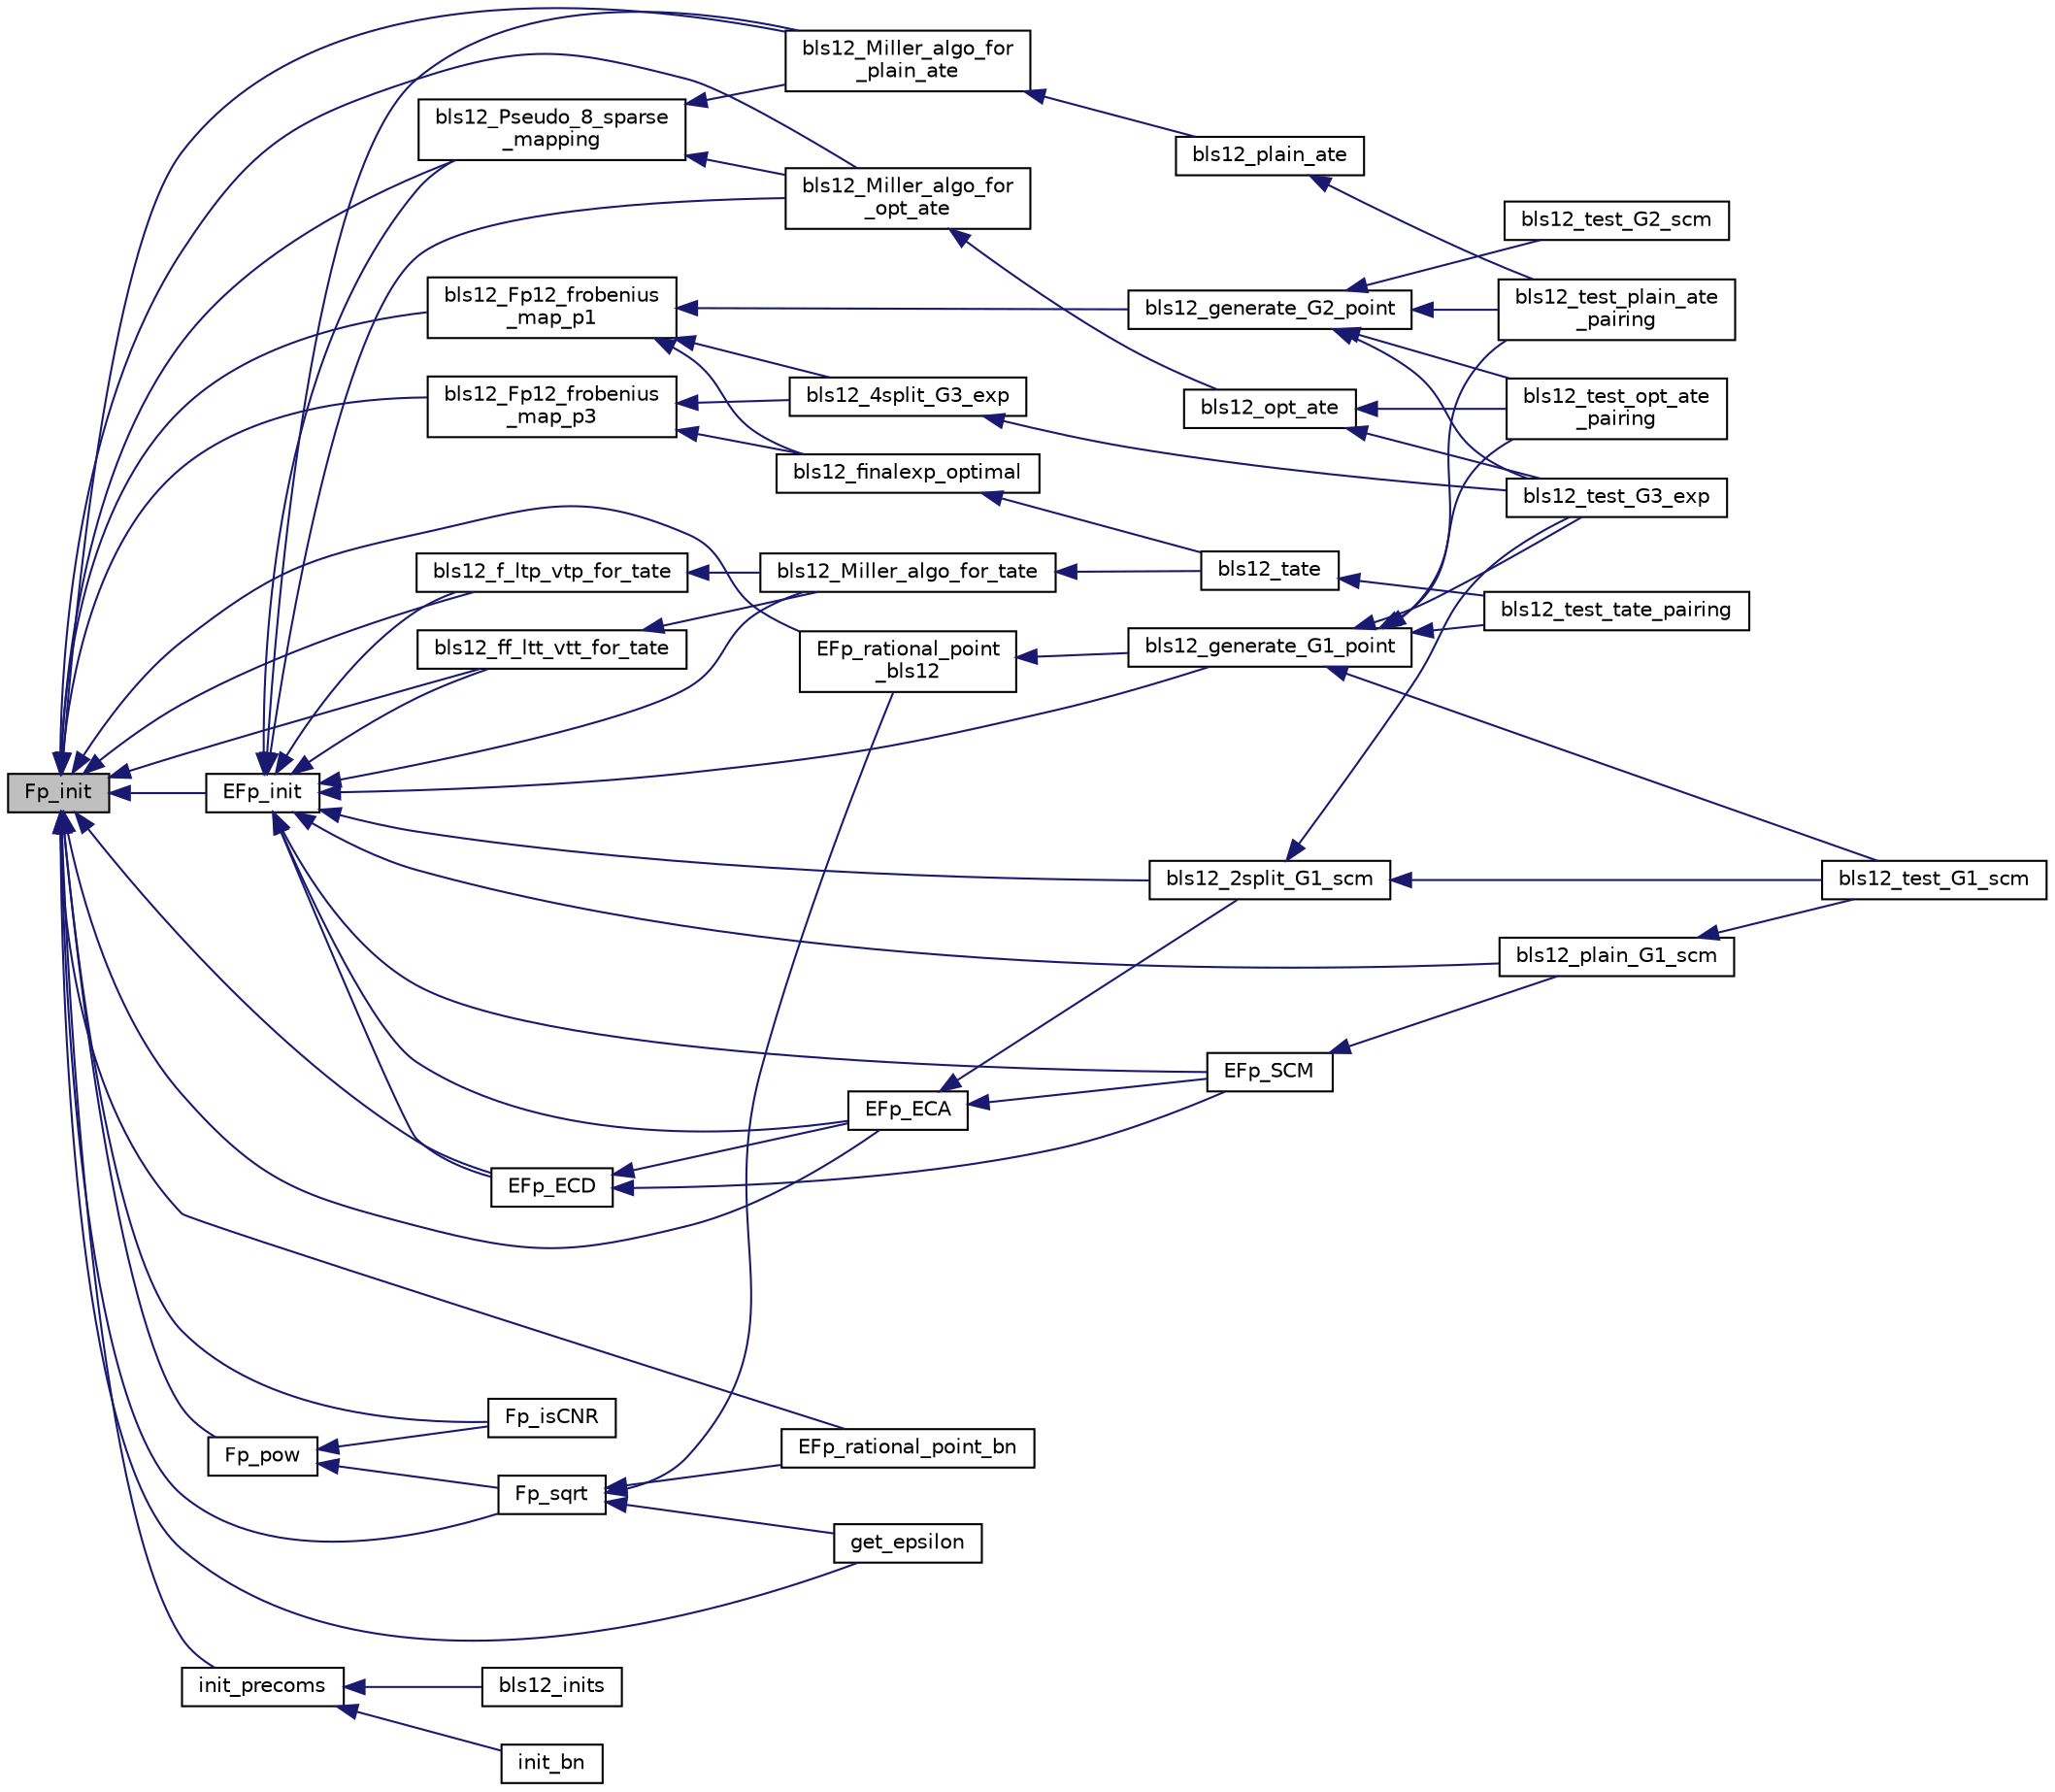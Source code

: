 digraph "Fp_init"
{
  edge [fontname="Helvetica",fontsize="10",labelfontname="Helvetica",labelfontsize="10"];
  node [fontname="Helvetica",fontsize="10",shape=record];
  rankdir="LR";
  Node68 [label="Fp_init",height=0.2,width=0.4,color="black", fillcolor="grey75", style="filled", fontcolor="black"];
  Node68 -> Node69 [dir="back",color="midnightblue",fontsize="10",style="solid"];
  Node69 [label="bls12_f_ltp_vtp_for_tate",height=0.2,width=0.4,color="black", fillcolor="white", style="filled",URL="$bls12__line__tate_8h.html#a1f80689fc6980972d6a85828147271a9"];
  Node69 -> Node70 [dir="back",color="midnightblue",fontsize="10",style="solid"];
  Node70 [label="bls12_Miller_algo_for_tate",height=0.2,width=0.4,color="black", fillcolor="white", style="filled",URL="$bls12__miller__tate_8h.html#a3e6c2d9558c05e1ab32f2c67b03287d5"];
  Node70 -> Node71 [dir="back",color="midnightblue",fontsize="10",style="solid"];
  Node71 [label="bls12_tate",height=0.2,width=0.4,color="black", fillcolor="white", style="filled",URL="$bls12__pairings_8h.html#a83edc7fcbac2490ab67a1e6f746bdd68"];
  Node71 -> Node72 [dir="back",color="midnightblue",fontsize="10",style="solid"];
  Node72 [label="bls12_test_tate_pairing",height=0.2,width=0.4,color="black", fillcolor="white", style="filled",URL="$bls12__test__pairings_8h.html#aab7376446062228691c95fa9ea45da9b"];
  Node68 -> Node73 [dir="back",color="midnightblue",fontsize="10",style="solid"];
  Node73 [label="bls12_ff_ltt_vtt_for_tate",height=0.2,width=0.4,color="black", fillcolor="white", style="filled",URL="$bls12__line__tate_8h.html#a91895df9737048f5ac59ee81633aa247"];
  Node73 -> Node70 [dir="back",color="midnightblue",fontsize="10",style="solid"];
  Node68 -> Node74 [dir="back",color="midnightblue",fontsize="10",style="solid"];
  Node74 [label="bls12_Fp12_frobenius\l_map_p1",height=0.2,width=0.4,color="black", fillcolor="white", style="filled",URL="$bls12__frobenius_8h.html#a22e66a8db607710f331457d0a42b52a6"];
  Node74 -> Node75 [dir="back",color="midnightblue",fontsize="10",style="solid"];
  Node75 [label="bls12_4split_G3_exp",height=0.2,width=0.4,color="black", fillcolor="white", style="filled",URL="$bls12___g3__exp_8h.html#a9664a6d82c05d087c7e9cf80b657311d"];
  Node75 -> Node76 [dir="back",color="midnightblue",fontsize="10",style="solid"];
  Node76 [label="bls12_test_G3_exp",height=0.2,width=0.4,color="black", fillcolor="white", style="filled",URL="$bls12__test__pairings_8h.html#a084d9bc232ef377fb2baa2fdb19686b2"];
  Node74 -> Node77 [dir="back",color="midnightblue",fontsize="10",style="solid"];
  Node77 [label="bls12_finalexp_optimal",height=0.2,width=0.4,color="black", fillcolor="white", style="filled",URL="$bls12__finalexp_8h.html#a7ebeae6dd8ceff07d604ddb47a9cd2a1"];
  Node77 -> Node71 [dir="back",color="midnightblue",fontsize="10",style="solid"];
  Node74 -> Node78 [dir="back",color="midnightblue",fontsize="10",style="solid"];
  Node78 [label="bls12_generate_G2_point",height=0.2,width=0.4,color="black", fillcolor="white", style="filled",URL="$bls12__generate__points_8h.html#ab798368874a1a8365377d05ce9c5c121"];
  Node78 -> Node79 [dir="back",color="midnightblue",fontsize="10",style="solid"];
  Node79 [label="bls12_test_G2_scm",height=0.2,width=0.4,color="black", fillcolor="white", style="filled",URL="$bls12__test__pairings_8h.html#a34dad243bd99737d4c844dfcd658282a"];
  Node78 -> Node76 [dir="back",color="midnightblue",fontsize="10",style="solid"];
  Node78 -> Node80 [dir="back",color="midnightblue",fontsize="10",style="solid"];
  Node80 [label="bls12_test_opt_ate\l_pairing",height=0.2,width=0.4,color="black", fillcolor="white", style="filled",URL="$bls12__test__pairings_8h.html#a8764956fa4214ba03988afe867f97f67"];
  Node78 -> Node81 [dir="back",color="midnightblue",fontsize="10",style="solid"];
  Node81 [label="bls12_test_plain_ate\l_pairing",height=0.2,width=0.4,color="black", fillcolor="white", style="filled",URL="$bls12__test__pairings_8h.html#a43b4f11c8806b181213808de80c8dc41"];
  Node68 -> Node82 [dir="back",color="midnightblue",fontsize="10",style="solid"];
  Node82 [label="bls12_Fp12_frobenius\l_map_p3",height=0.2,width=0.4,color="black", fillcolor="white", style="filled",URL="$bls12__frobenius_8h.html#a8b383bddc2f7f902a85b73bea5d9d44d"];
  Node82 -> Node75 [dir="back",color="midnightblue",fontsize="10",style="solid"];
  Node82 -> Node77 [dir="back",color="midnightblue",fontsize="10",style="solid"];
  Node68 -> Node83 [dir="back",color="midnightblue",fontsize="10",style="solid"];
  Node83 [label="bls12_Miller_algo_for\l_opt_ate",height=0.2,width=0.4,color="black", fillcolor="white", style="filled",URL="$bls12__miller__optate_8h.html#a4dd1ea18b9004d2f7dc99fc940dbab12"];
  Node83 -> Node84 [dir="back",color="midnightblue",fontsize="10",style="solid"];
  Node84 [label="bls12_opt_ate",height=0.2,width=0.4,color="black", fillcolor="white", style="filled",URL="$bls12__pairings_8h.html#a9fbfb8c58f4bcd4e8eb916a2f9419c2e"];
  Node84 -> Node76 [dir="back",color="midnightblue",fontsize="10",style="solid"];
  Node84 -> Node80 [dir="back",color="midnightblue",fontsize="10",style="solid"];
  Node68 -> Node85 [dir="back",color="midnightblue",fontsize="10",style="solid"];
  Node85 [label="bls12_Miller_algo_for\l_plain_ate",height=0.2,width=0.4,color="black", fillcolor="white", style="filled",URL="$bls12__miller__ate_8h.html#a4468c3f6d288607c0e5c7a0912605d51"];
  Node85 -> Node86 [dir="back",color="midnightblue",fontsize="10",style="solid"];
  Node86 [label="bls12_plain_ate",height=0.2,width=0.4,color="black", fillcolor="white", style="filled",URL="$bls12__pairings_8h.html#ab593751b52dd666d230eff17c637c485"];
  Node86 -> Node81 [dir="back",color="midnightblue",fontsize="10",style="solid"];
  Node68 -> Node87 [dir="back",color="midnightblue",fontsize="10",style="solid"];
  Node87 [label="bls12_Pseudo_8_sparse\l_mapping",height=0.2,width=0.4,color="black", fillcolor="white", style="filled",URL="$bls12__p8sparse_8h.html#a8d0191550910276d37cdc20f1f11d3d7"];
  Node87 -> Node83 [dir="back",color="midnightblue",fontsize="10",style="solid"];
  Node87 -> Node85 [dir="back",color="midnightblue",fontsize="10",style="solid"];
  Node68 -> Node88 [dir="back",color="midnightblue",fontsize="10",style="solid"];
  Node88 [label="EFp_ECA",height=0.2,width=0.4,color="black", fillcolor="white", style="filled",URL="$bn__efp_8h.html#a4b290a91bf913cf38dffee13f1db784b"];
  Node88 -> Node89 [dir="back",color="midnightblue",fontsize="10",style="solid"];
  Node89 [label="bls12_2split_G1_scm",height=0.2,width=0.4,color="black", fillcolor="white", style="filled",URL="$bls12__scm_8h.html#aae42e6e607e5af6339f4fc74acd931e3"];
  Node89 -> Node90 [dir="back",color="midnightblue",fontsize="10",style="solid"];
  Node90 [label="bls12_test_G1_scm",height=0.2,width=0.4,color="black", fillcolor="white", style="filled",URL="$bls12__test__pairings_8h.html#a3c1bc0bfce563a5be5d1c93c4b14ea9a"];
  Node89 -> Node76 [dir="back",color="midnightblue",fontsize="10",style="solid"];
  Node88 -> Node91 [dir="back",color="midnightblue",fontsize="10",style="solid"];
  Node91 [label="EFp_SCM",height=0.2,width=0.4,color="black", fillcolor="white", style="filled",URL="$bn__efp_8h.html#a39968088354e07b3bff879ea6ce7eea3"];
  Node91 -> Node92 [dir="back",color="midnightblue",fontsize="10",style="solid"];
  Node92 [label="bls12_plain_G1_scm",height=0.2,width=0.4,color="black", fillcolor="white", style="filled",URL="$bls12__scm_8h.html#ab42ad3cac9466541c248ac236a74159f"];
  Node92 -> Node90 [dir="back",color="midnightblue",fontsize="10",style="solid"];
  Node68 -> Node93 [dir="back",color="midnightblue",fontsize="10",style="solid"];
  Node93 [label="EFp_ECD",height=0.2,width=0.4,color="black", fillcolor="white", style="filled",URL="$bn__efp_8h.html#a9ba98cee075d39257ea190cbe340dec5"];
  Node93 -> Node88 [dir="back",color="midnightblue",fontsize="10",style="solid"];
  Node93 -> Node91 [dir="back",color="midnightblue",fontsize="10",style="solid"];
  Node68 -> Node94 [dir="back",color="midnightblue",fontsize="10",style="solid"];
  Node94 [label="EFp_init",height=0.2,width=0.4,color="black", fillcolor="white", style="filled",URL="$bn__efp_8h.html#a2b1c0fe61a09134e31640f1565a48ed1"];
  Node94 -> Node89 [dir="back",color="midnightblue",fontsize="10",style="solid"];
  Node94 -> Node69 [dir="back",color="midnightblue",fontsize="10",style="solid"];
  Node94 -> Node73 [dir="back",color="midnightblue",fontsize="10",style="solid"];
  Node94 -> Node95 [dir="back",color="midnightblue",fontsize="10",style="solid"];
  Node95 [label="bls12_generate_G1_point",height=0.2,width=0.4,color="black", fillcolor="white", style="filled",URL="$bls12__generate__points_8h.html#a72ef3b90d050e3eeb5395016e62ceaf1"];
  Node95 -> Node90 [dir="back",color="midnightblue",fontsize="10",style="solid"];
  Node95 -> Node76 [dir="back",color="midnightblue",fontsize="10",style="solid"];
  Node95 -> Node80 [dir="back",color="midnightblue",fontsize="10",style="solid"];
  Node95 -> Node81 [dir="back",color="midnightblue",fontsize="10",style="solid"];
  Node95 -> Node72 [dir="back",color="midnightblue",fontsize="10",style="solid"];
  Node94 -> Node83 [dir="back",color="midnightblue",fontsize="10",style="solid"];
  Node94 -> Node85 [dir="back",color="midnightblue",fontsize="10",style="solid"];
  Node94 -> Node70 [dir="back",color="midnightblue",fontsize="10",style="solid"];
  Node94 -> Node92 [dir="back",color="midnightblue",fontsize="10",style="solid"];
  Node94 -> Node87 [dir="back",color="midnightblue",fontsize="10",style="solid"];
  Node94 -> Node88 [dir="back",color="midnightblue",fontsize="10",style="solid"];
  Node94 -> Node93 [dir="back",color="midnightblue",fontsize="10",style="solid"];
  Node94 -> Node91 [dir="back",color="midnightblue",fontsize="10",style="solid"];
  Node68 -> Node96 [dir="back",color="midnightblue",fontsize="10",style="solid"];
  Node96 [label="EFp_rational_point\l_bls12",height=0.2,width=0.4,color="black", fillcolor="white", style="filled",URL="$bn__efp_8h.html#a131fa3538790c33f2006d84b4a60f4e5"];
  Node96 -> Node95 [dir="back",color="midnightblue",fontsize="10",style="solid"];
  Node68 -> Node97 [dir="back",color="midnightblue",fontsize="10",style="solid"];
  Node97 [label="EFp_rational_point_bn",height=0.2,width=0.4,color="black", fillcolor="white", style="filled",URL="$bn__efp_8h.html#a22397c097b95b8869032b55963d7ff2e"];
  Node68 -> Node98 [dir="back",color="midnightblue",fontsize="10",style="solid"];
  Node98 [label="Fp_isCNR",height=0.2,width=0.4,color="black", fillcolor="white", style="filled",URL="$bn__fp_8h.html#a5e73be560cd37d57a79692c7025eefca"];
  Node68 -> Node99 [dir="back",color="midnightblue",fontsize="10",style="solid"];
  Node99 [label="Fp_pow",height=0.2,width=0.4,color="black", fillcolor="white", style="filled",URL="$bn__fp_8h.html#a0a229db7cfb57e337de586eb3695fa28"];
  Node99 -> Node98 [dir="back",color="midnightblue",fontsize="10",style="solid"];
  Node99 -> Node100 [dir="back",color="midnightblue",fontsize="10",style="solid"];
  Node100 [label="Fp_sqrt",height=0.2,width=0.4,color="black", fillcolor="white", style="filled",URL="$bn__fp_8h.html#acfc7bfa81b3f370904680568d52a54cd"];
  Node100 -> Node101 [dir="back",color="midnightblue",fontsize="10",style="solid"];
  Node101 [label="get_epsilon",height=0.2,width=0.4,color="black", fillcolor="white", style="filled",URL="$bn__bls12__precoms_8h.html#aa1d90c4228a4df82f6d3c7282b85ed9f"];
  Node100 -> Node97 [dir="back",color="midnightblue",fontsize="10",style="solid"];
  Node100 -> Node96 [dir="back",color="midnightblue",fontsize="10",style="solid"];
  Node68 -> Node100 [dir="back",color="midnightblue",fontsize="10",style="solid"];
  Node68 -> Node101 [dir="back",color="midnightblue",fontsize="10",style="solid"];
  Node68 -> Node102 [dir="back",color="midnightblue",fontsize="10",style="solid"];
  Node102 [label="init_precoms",height=0.2,width=0.4,color="black", fillcolor="white", style="filled",URL="$bn__bls12__precoms_8h.html#a6d8315d6721fda3d585086b15cf55cd8"];
  Node102 -> Node103 [dir="back",color="midnightblue",fontsize="10",style="solid"];
  Node103 [label="bls12_inits",height=0.2,width=0.4,color="black", fillcolor="white", style="filled",URL="$bls12__inits_8h.html#a4c1a17a7351fa81f018648fe688d79c8"];
  Node102 -> Node104 [dir="back",color="midnightblue",fontsize="10",style="solid"];
  Node104 [label="init_bn",height=0.2,width=0.4,color="black", fillcolor="white", style="filled",URL="$bn__inits_8h.html#acc68302a1ac11a5cd72808edd14682ba"];
}
